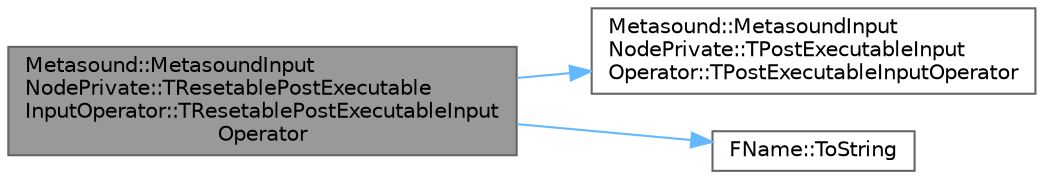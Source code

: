 digraph "Metasound::MetasoundInputNodePrivate::TResetablePostExecutableInputOperator::TResetablePostExecutableInputOperator"
{
 // INTERACTIVE_SVG=YES
 // LATEX_PDF_SIZE
  bgcolor="transparent";
  edge [fontname=Helvetica,fontsize=10,labelfontname=Helvetica,labelfontsize=10];
  node [fontname=Helvetica,fontsize=10,shape=box,height=0.2,width=0.4];
  rankdir="LR";
  Node1 [id="Node000001",label="Metasound::MetasoundInput\lNodePrivate::TResetablePostExecutable\lInputOperator::TResetablePostExecutableInput\lOperator",height=0.2,width=0.4,color="gray40", fillcolor="grey60", style="filled", fontcolor="black",tooltip=" "];
  Node1 -> Node2 [id="edge1_Node000001_Node000002",color="steelblue1",style="solid",tooltip=" "];
  Node2 [id="Node000002",label="Metasound::MetasoundInput\lNodePrivate::TPostExecutableInput\lOperator::TPostExecutableInputOperator",height=0.2,width=0.4,color="grey40", fillcolor="white", style="filled",URL="$dd/d0e/classMetasound_1_1MetasoundInputNodePrivate_1_1TPostExecutableInputOperator.html#a1d3e4e79981617b128c14404ae911571",tooltip=" "];
  Node1 -> Node3 [id="edge2_Node000001_Node000003",color="steelblue1",style="solid",tooltip=" "];
  Node3 [id="Node000003",label="FName::ToString",height=0.2,width=0.4,color="grey40", fillcolor="white", style="filled",URL="$d0/d53/classFName.html#aa1dc865b721f80e46e8d67993a24bb9e",tooltip="Converts an FName to a readable format."];
}
